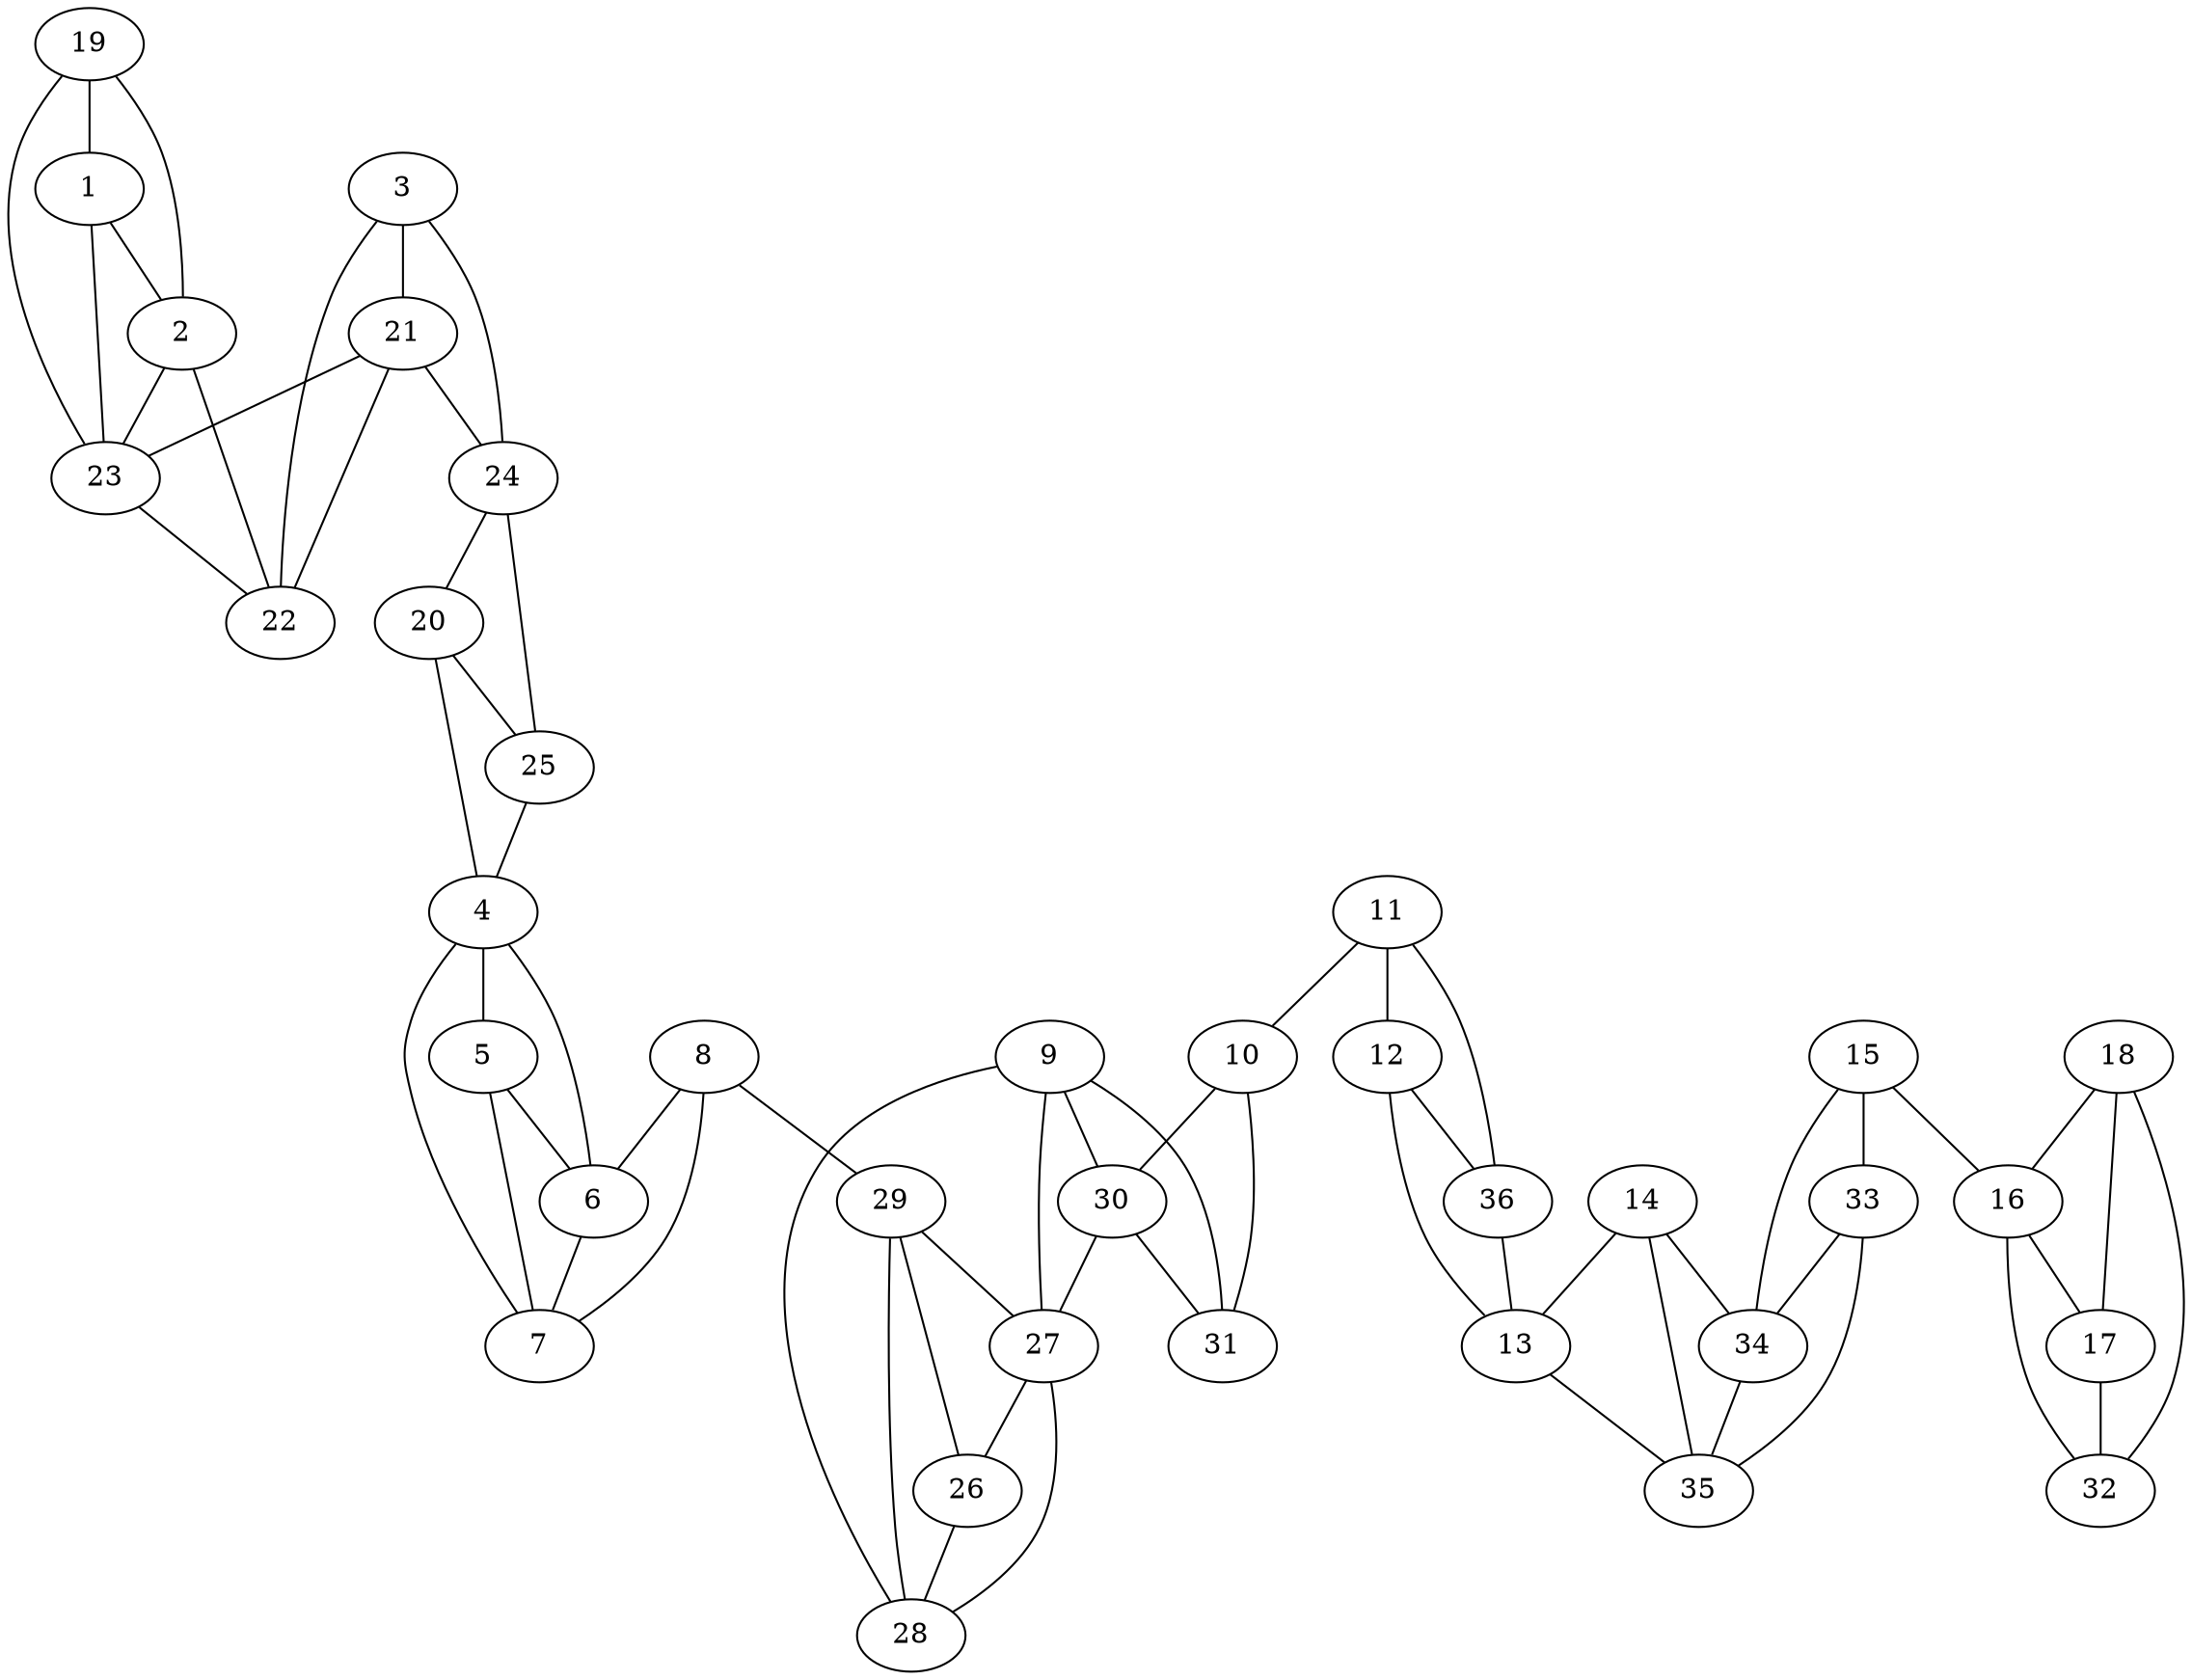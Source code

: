 graph pdb1eov {
	1	 [aaLength=5,
		sequence=VKWAG,
		type=0];
	2	 [aaLength=5,
		sequence=IVLVR,
		type=0];
	1 -- 2	 [distance0="12.98427",
		frequency=1,
		type0=1];
	23	 [aaLength=13,
		sequence=PIKSATVQNLEIH,
		type=1];
	1 -- 23	 [distance0="33.56374",
		frequency=1,
		type0=3];
	2 -- 23	 [distance0="28.11656",
		distance1="8.0",
		frequency=2,
		type0=2,
		type1=4];
	3	 [aaLength=9,
		sequence=AAGLPVVNL,
		type=0];
	21	 [aaLength=8,
		sequence=PILLEDAS,
		type=1];
	3 -- 21	 [distance0="48.223",
		frequency=1,
		type0=1];
	22	 [aaLength=8,
		sequence=YTISETPE,
		type=1];
	3 -- 22	 [distance0="52.20591",
		frequency=1,
		type0=3];
	24	 [aaLength=10,
		sequence=RVIDLRTVTN,
		type=1];
	3 -- 24	 [distance0="48.223",
		distance1="6.0",
		frequency=2,
		type0=2,
		type1=4];
	4	 [aaLength=6,
		sequence=GAPSEG,
		type=0];
	5	 [aaLength=8,
		sequence=SSVFEVTY,
		type=0];
	4 -- 5	 [distance0="7.307566",
		distance1="1.0",
		frequency=2,
		type0=1,
		type1=4];
	6	 [aaLength=8,
		sequence=YLAQSPQF,
		type=0];
	4 -- 6	 [distance0="24.51302",
		frequency=1,
		type0=2];
	7	 [aaLength=6,
		sequence=FNKQQL,
		type=0];
	4 -- 7	 [distance0="30.0477",
		frequency=1,
		type0=3];
	5 -- 6	 [distance0="19.84521",
		distance1="5.0",
		frequency=2,
		type0=2,
		type1=4];
	5 -- 7	 [distance0="23.76971",
		frequency=1,
		type0=3];
	6 -- 7	 [distance0="10.51169",
		distance1="0.0",
		frequency=2,
		type0=1,
		type1=5];
	8	 [aaLength=25,
		sequence=VADFERVYEIGPVFRAENSNTHRHM,
		type=0];
	8 -- 6	 [distance0="30.66579",
		frequency=1,
		type0=3];
	8 -- 7	 [distance0="20.75942",
		frequency=1,
		type0=1];
	29	 [aaLength=2,
		sequence=FT,
		type=1];
	8 -- 29	 [distance0="28.23815",
		distance1="2.0",
		frequency=2,
		type0=2,
		type1=4];
	9	 [aaLength=11,
		sequence=RFAHEIELVRK,
		type=0];
	27	 [aaLength=5,
		sequence=FIFSE,
		type=1];
	9 -- 27	 [distance0="22.23953",
		frequency=1,
		type0=1];
	28	 [aaLength=4,
		sequence=LSEL,
		type=1];
	9 -- 28	 [distance0="25.03192",
		frequency=1,
		type0=2];
	30	 [aaLength=9,
		sequence=VEEFKLPKD,
		type=1];
	9 -- 30	 [distance0="25.03192",
		distance1="3.0",
		frequency=2,
		type0=3,
		type1=4];
	10	 [aaLength=23,
		sequence=DLSTENEKFLGKLVRDKYDTDFY,
		type=0];
	10 -- 30	 [distance0="35.00797",
		frequency=1,
		type0=3];
	31	 [aaLength=10,
		sequence=EMLRAAGKEI,
		type=1];
	10 -- 31	 [distance0="14.01991",
		frequency=1,
		type0=1];
	11	 [aaLength=12,
		sequence=YILDKFPLEIRP,
		type=0];
	11 -- 10	 [distance0="29.96391",
		frequency=1,
		type0=1];
	12	 [aaLength=11,
		sequence=FFMRGEEILSG,
		type=0];
	11 -- 12	 [distance0="38.3444",
		frequency=1,
		type0=3];
	36	 [aaLength=4,
		sequence=NSYD,
		type=1];
	11 -- 36	 [distance0="32.4039",
		distance1="13.0",
		frequency=2,
		type0=2,
		type1=4];
	13	 [aaLength=16,
		sequence=QERMKAHGLSPEDPGL,
		type=0];
	12 -- 13	 [distance0="22.12602",
		distance1="10.0",
		frequency=2,
		type0=2,
		type1=4];
	12 -- 36	 [distance0="10.10298",
		frequency=1,
		type0=1];
	35	 [aaLength=5,
		sequence=CDGFS,
		type=1];
	13 -- 35	 [distance0="21.52815",
		distance1="3.0",
		frequency=2,
		type0=1,
		type1=4];
	14	 [aaLength=4,
		sequence=PPHA,
		type=0];
	14 -- 13	 [distance0="33.91806",
		frequency=1,
		type0=3];
	34	 [aaLength=6,
		sequence=LKNIRR,
		type=1];
	14 -- 34	 [distance0="30.77527",
		distance1="15.0",
		frequency=2,
		type0=2,
		type1=4];
	14 -- 35	 [distance0="25.4974",
		frequency=1,
		type0=1];
	15	 [aaLength=12,
		sequence=vanDerWaals,
		type=0];
	16	 [aaLength=9,
		sequence=vanDerWaals,
		type=0];
	15 -- 16	 [distance0="20.16067",
		distance1="0.0",
		frequency=2,
		type0=1,
		type1=4];
	33	 [aaLength=8,
		sequence=LFPRDPKR,
		type=1];
	15 -- 33	 [distance0="35.19176",
		frequency=1,
		type0=2];
	15 -- 34	 [distance0="38.45074",
		frequency=1,
		type0=3];
	17	 [aaLength=9,
		sequence=vanDerWaals,
		type=0];
	16 -- 17	 [distance0="40.58771",
		frequency=1,
		type0=3];
	32	 [aaLength=7,
		sequence=vanDerWaals,
		type=1];
	16 -- 32	 [distance0="33.9643",
		distance1="0.0",
		frequency=2,
		type0=2,
		type1=4];
	17 -- 32	 [distance0="14.88585",
		frequency=1,
		type0=1];
	18	 [aaLength=6,
		sequence=vanDerWaals,
		type=0];
	18 -- 16	 [distance0="48.83469",
		frequency=1,
		type0=3];
	18 -- 17	 [distance0="15.82478",
		frequency=1,
		type0=1];
	18 -- 32	 [distance0="29.62114",
		frequency=1,
		type0=2];
	19	 [aaLength=3,
		sequence=KEG,
		type=1];
	19 -- 1	 [distance0="25.13016",
		frequency=1,
		type0=1];
	19 -- 2	 [distance0="31.96155",
		distance1="17.0",
		frequency=2,
		type0=2,
		type1=4];
	19 -- 23	 [distance0="33.0",
		frequency=1,
		type0=3];
	20	 [aaLength=15,
		sequence=VCELFREYLATKKFT,
		type=1];
	20 -- 4	 [distance0="42.11255",
		frequency=1,
		type0=3];
	25	 [aaLength=15,
		sequence=VCELFREYLATKKFT,
		type=1];
	20 -- 25	 [distance0="0.0",
		distance1="0.0",
		frequency=2,
		type0=1,
		type1=5];
	21 -- 23	 [distance0="27.0",
		frequency=1,
		type0=2];
	21 -- 22	 [distance0="10.0",
		frequency=1,
		type0=1];
	21 -- 24	 [distance0="30.0",
		frequency=1,
		type0=3];
	22 -- 2	 [distance0="39.00693",
		frequency=1,
		type0=3];
	23 -- 22	 [distance0="17.0",
		distance1="4.0",
		frequency=2,
		type0=1,
		type1=4];
	24 -- 25	 [distance0="19.0",
		frequency=1,
		type0=2];
	24 -- 20	 [distance0="19.0",
		distance1="9.0",
		frequency=2,
		type0=1,
		type1=4];
	25 -- 4	 [distance0="42.11255",
		distance1="8.0",
		frequency=2,
		type0=3,
		type1=4];
	26	 [aaLength=2,
		sequence=MA,
		type=1];
	26 -- 28	 [distance0="13.0",
		distance1="11.0",
		frequency=2,
		type0=2,
		type1=4];
	26 -- 29	 [distance0="7.0",
		frequency=1,
		type0=1];
	27 -- 26	 [distance0="19.0",
		frequency=1,
		type0=2];
	27 -- 28	 [distance0="6.0",
		frequency=1,
		type0=1];
	29 -- 27	 [distance0="26.0",
		frequency=1,
		type0=3];
	29 -- 28	 [distance0="20.0",
		frequency=1,
		type0=2];
	30 -- 27	 [distance0="22.0",
		frequency=1,
		type0=2];
	30 -- 31	 [distance0="21.0",
		distance1="12.0",
		frequency=2,
		type0=1,
		type1=4];
	31 -- 9	 [distance0="40.68903",
		frequency=1,
		type0=3];
	33 -- 34	 [distance0="8.0",
		frequency=1,
		type0=1];
	33 -- 35	 [distance0="35.0",
		frequency=1,
		type0=2];
	34 -- 35	 [distance0="27.0",
		frequency=1,
		type0=2];
	36 -- 13	 [distance0="26.97149",
		frequency=1,
		type0=2];
}
